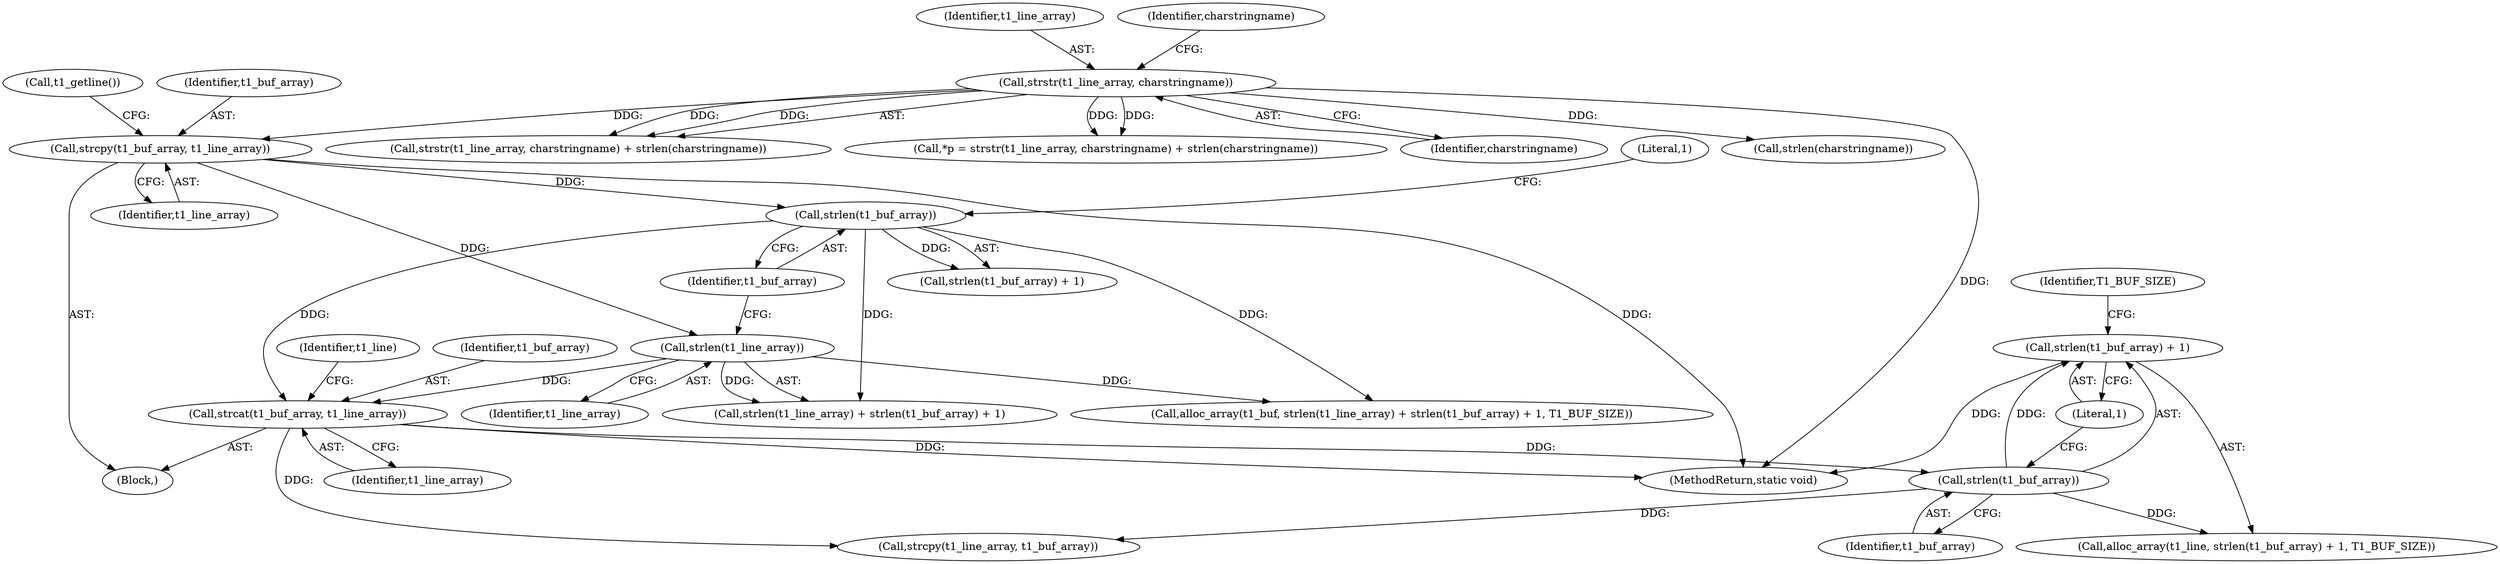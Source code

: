 digraph "0_texlive-source_6ed0077520e2b0da1fd060c7f88db7b2e6068e4c_0@API" {
"1000142" [label="(Call,strlen(t1_buf_array) + 1)"];
"1000143" [label="(Call,strlen(t1_buf_array))"];
"1000137" [label="(Call,strcat(t1_buf_array, t1_line_array))"];
"1000133" [label="(Call,strlen(t1_buf_array))"];
"1000123" [label="(Call,strcpy(t1_buf_array, t1_line_array))"];
"1000108" [label="(Call,strstr(t1_line_array, charstringname))"];
"1000130" [label="(Call,strlen(t1_line_array))"];
"1000142" [label="(Call,strlen(t1_buf_array) + 1)"];
"1000130" [label="(Call,strlen(t1_line_array))"];
"1000139" [label="(Identifier,t1_line_array)"];
"1000129" [label="(Call,strlen(t1_line_array) + strlen(t1_buf_array) + 1)"];
"1000111" [label="(Call,strlen(charstringname))"];
"1000105" [label="(Call,*p = strstr(t1_line_array, charstringname) + strlen(charstringname))"];
"1000132" [label="(Call,strlen(t1_buf_array) + 1)"];
"1000125" [label="(Identifier,t1_line_array)"];
"1000143" [label="(Call,strlen(t1_buf_array))"];
"1000134" [label="(Identifier,t1_buf_array)"];
"1000122" [label="(Block,)"];
"1000108" [label="(Call,strstr(t1_line_array, charstringname))"];
"1000144" [label="(Identifier,t1_buf_array)"];
"1000126" [label="(Call,t1_getline())"];
"1000147" [label="(Call,strcpy(t1_line_array, t1_buf_array))"];
"1000141" [label="(Identifier,t1_line)"];
"1000110" [label="(Identifier,charstringname)"];
"1000135" [label="(Literal,1)"];
"1000123" [label="(Call,strcpy(t1_buf_array, t1_line_array))"];
"1000124" [label="(Identifier,t1_buf_array)"];
"1000133" [label="(Call,strlen(t1_buf_array))"];
"1000107" [label="(Call,strstr(t1_line_array, charstringname) + strlen(charstringname))"];
"1000109" [label="(Identifier,t1_line_array)"];
"1000138" [label="(Identifier,t1_buf_array)"];
"1000127" [label="(Call,alloc_array(t1_buf, strlen(t1_line_array) + strlen(t1_buf_array) + 1, T1_BUF_SIZE))"];
"1000112" [label="(Identifier,charstringname)"];
"1000131" [label="(Identifier,t1_line_array)"];
"1000137" [label="(Call,strcat(t1_buf_array, t1_line_array))"];
"1000146" [label="(Identifier,T1_BUF_SIZE)"];
"1000140" [label="(Call,alloc_array(t1_line, strlen(t1_buf_array) + 1, T1_BUF_SIZE))"];
"1000154" [label="(MethodReturn,static void)"];
"1000145" [label="(Literal,1)"];
"1000142" -> "1000140"  [label="AST: "];
"1000142" -> "1000145"  [label="CFG: "];
"1000143" -> "1000142"  [label="AST: "];
"1000145" -> "1000142"  [label="AST: "];
"1000146" -> "1000142"  [label="CFG: "];
"1000142" -> "1000154"  [label="DDG: "];
"1000143" -> "1000142"  [label="DDG: "];
"1000143" -> "1000144"  [label="CFG: "];
"1000144" -> "1000143"  [label="AST: "];
"1000145" -> "1000143"  [label="CFG: "];
"1000143" -> "1000140"  [label="DDG: "];
"1000137" -> "1000143"  [label="DDG: "];
"1000143" -> "1000147"  [label="DDG: "];
"1000137" -> "1000122"  [label="AST: "];
"1000137" -> "1000139"  [label="CFG: "];
"1000138" -> "1000137"  [label="AST: "];
"1000139" -> "1000137"  [label="AST: "];
"1000141" -> "1000137"  [label="CFG: "];
"1000137" -> "1000154"  [label="DDG: "];
"1000133" -> "1000137"  [label="DDG: "];
"1000130" -> "1000137"  [label="DDG: "];
"1000137" -> "1000147"  [label="DDG: "];
"1000133" -> "1000132"  [label="AST: "];
"1000133" -> "1000134"  [label="CFG: "];
"1000134" -> "1000133"  [label="AST: "];
"1000135" -> "1000133"  [label="CFG: "];
"1000133" -> "1000127"  [label="DDG: "];
"1000133" -> "1000129"  [label="DDG: "];
"1000133" -> "1000132"  [label="DDG: "];
"1000123" -> "1000133"  [label="DDG: "];
"1000123" -> "1000122"  [label="AST: "];
"1000123" -> "1000125"  [label="CFG: "];
"1000124" -> "1000123"  [label="AST: "];
"1000125" -> "1000123"  [label="AST: "];
"1000126" -> "1000123"  [label="CFG: "];
"1000123" -> "1000154"  [label="DDG: "];
"1000108" -> "1000123"  [label="DDG: "];
"1000123" -> "1000130"  [label="DDG: "];
"1000108" -> "1000107"  [label="AST: "];
"1000108" -> "1000110"  [label="CFG: "];
"1000109" -> "1000108"  [label="AST: "];
"1000110" -> "1000108"  [label="AST: "];
"1000112" -> "1000108"  [label="CFG: "];
"1000108" -> "1000154"  [label="DDG: "];
"1000108" -> "1000105"  [label="DDG: "];
"1000108" -> "1000105"  [label="DDG: "];
"1000108" -> "1000107"  [label="DDG: "];
"1000108" -> "1000107"  [label="DDG: "];
"1000108" -> "1000111"  [label="DDG: "];
"1000130" -> "1000129"  [label="AST: "];
"1000130" -> "1000131"  [label="CFG: "];
"1000131" -> "1000130"  [label="AST: "];
"1000134" -> "1000130"  [label="CFG: "];
"1000130" -> "1000127"  [label="DDG: "];
"1000130" -> "1000129"  [label="DDG: "];
}
